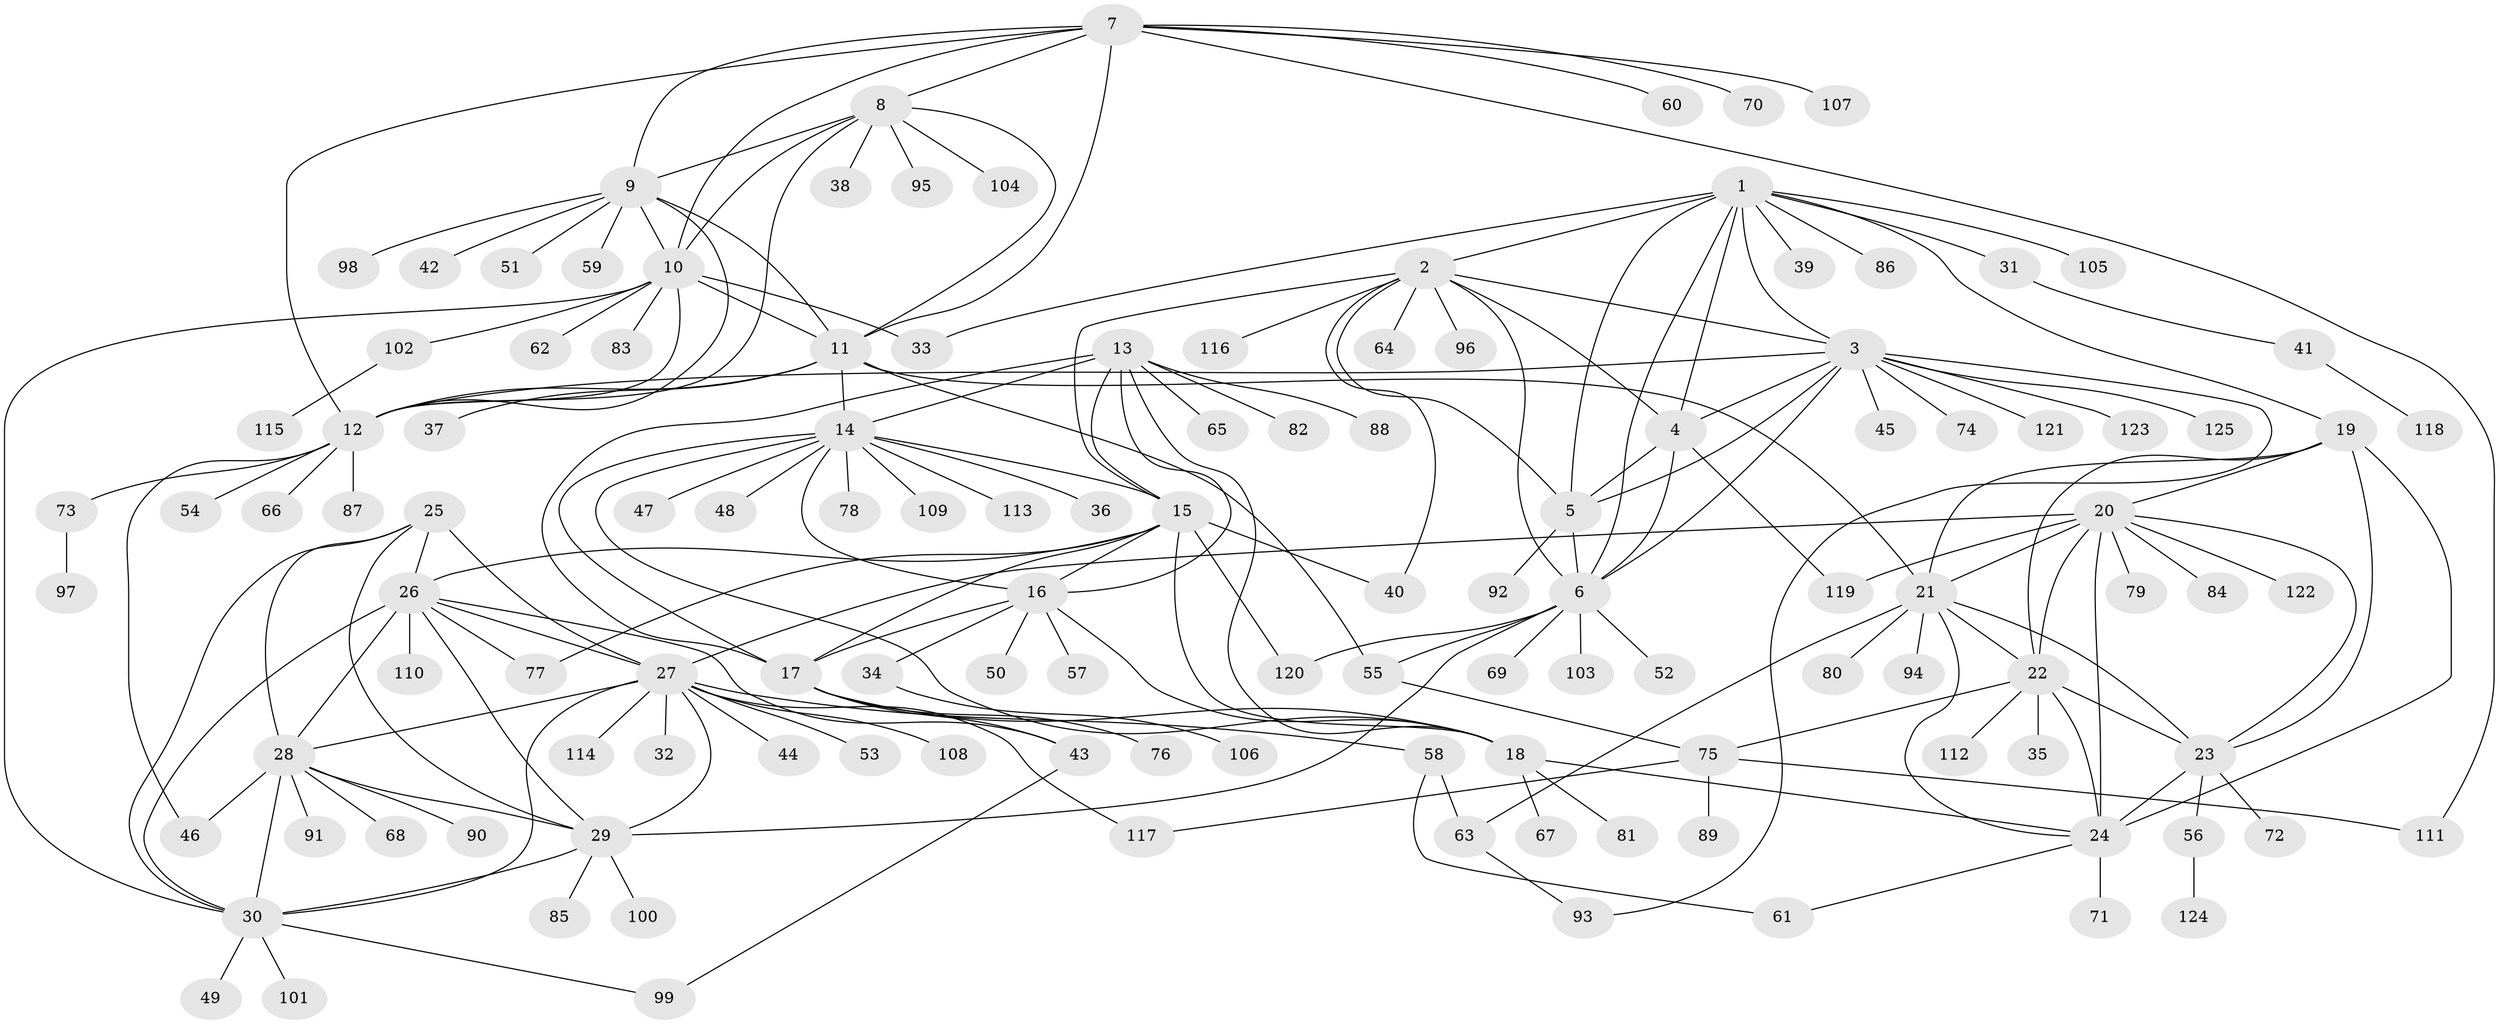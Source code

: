 // Generated by graph-tools (version 1.1) at 2025/02/03/09/25 03:02:37]
// undirected, 125 vertices, 195 edges
graph export_dot {
graph [start="1"]
  node [color=gray90,style=filled];
  1;
  2;
  3;
  4;
  5;
  6;
  7;
  8;
  9;
  10;
  11;
  12;
  13;
  14;
  15;
  16;
  17;
  18;
  19;
  20;
  21;
  22;
  23;
  24;
  25;
  26;
  27;
  28;
  29;
  30;
  31;
  32;
  33;
  34;
  35;
  36;
  37;
  38;
  39;
  40;
  41;
  42;
  43;
  44;
  45;
  46;
  47;
  48;
  49;
  50;
  51;
  52;
  53;
  54;
  55;
  56;
  57;
  58;
  59;
  60;
  61;
  62;
  63;
  64;
  65;
  66;
  67;
  68;
  69;
  70;
  71;
  72;
  73;
  74;
  75;
  76;
  77;
  78;
  79;
  80;
  81;
  82;
  83;
  84;
  85;
  86;
  87;
  88;
  89;
  90;
  91;
  92;
  93;
  94;
  95;
  96;
  97;
  98;
  99;
  100;
  101;
  102;
  103;
  104;
  105;
  106;
  107;
  108;
  109;
  110;
  111;
  112;
  113;
  114;
  115;
  116;
  117;
  118;
  119;
  120;
  121;
  122;
  123;
  124;
  125;
  1 -- 2;
  1 -- 3;
  1 -- 4;
  1 -- 5;
  1 -- 6;
  1 -- 19;
  1 -- 31;
  1 -- 33;
  1 -- 39;
  1 -- 86;
  1 -- 105;
  2 -- 3;
  2 -- 4;
  2 -- 5;
  2 -- 6;
  2 -- 15;
  2 -- 40;
  2 -- 64;
  2 -- 96;
  2 -- 116;
  3 -- 4;
  3 -- 5;
  3 -- 6;
  3 -- 12;
  3 -- 45;
  3 -- 74;
  3 -- 93;
  3 -- 121;
  3 -- 123;
  3 -- 125;
  4 -- 5;
  4 -- 6;
  4 -- 119;
  5 -- 6;
  5 -- 92;
  6 -- 29;
  6 -- 52;
  6 -- 55;
  6 -- 69;
  6 -- 103;
  6 -- 120;
  7 -- 8;
  7 -- 9;
  7 -- 10;
  7 -- 11;
  7 -- 12;
  7 -- 60;
  7 -- 70;
  7 -- 107;
  7 -- 111;
  8 -- 9;
  8 -- 10;
  8 -- 11;
  8 -- 12;
  8 -- 38;
  8 -- 95;
  8 -- 104;
  9 -- 10;
  9 -- 11;
  9 -- 12;
  9 -- 42;
  9 -- 51;
  9 -- 59;
  9 -- 98;
  10 -- 11;
  10 -- 12;
  10 -- 30;
  10 -- 33;
  10 -- 62;
  10 -- 83;
  10 -- 102;
  11 -- 12;
  11 -- 14;
  11 -- 21;
  11 -- 37;
  11 -- 55;
  12 -- 46;
  12 -- 54;
  12 -- 66;
  12 -- 73;
  12 -- 87;
  13 -- 14;
  13 -- 15;
  13 -- 16;
  13 -- 17;
  13 -- 18;
  13 -- 65;
  13 -- 82;
  13 -- 88;
  14 -- 15;
  14 -- 16;
  14 -- 17;
  14 -- 18;
  14 -- 36;
  14 -- 47;
  14 -- 48;
  14 -- 78;
  14 -- 109;
  14 -- 113;
  15 -- 16;
  15 -- 17;
  15 -- 18;
  15 -- 26;
  15 -- 40;
  15 -- 77;
  15 -- 120;
  16 -- 17;
  16 -- 18;
  16 -- 34;
  16 -- 50;
  16 -- 57;
  17 -- 18;
  17 -- 43;
  17 -- 76;
  18 -- 24;
  18 -- 67;
  18 -- 81;
  19 -- 20;
  19 -- 21;
  19 -- 22;
  19 -- 23;
  19 -- 24;
  20 -- 21;
  20 -- 22;
  20 -- 23;
  20 -- 24;
  20 -- 27;
  20 -- 79;
  20 -- 84;
  20 -- 119;
  20 -- 122;
  21 -- 22;
  21 -- 23;
  21 -- 24;
  21 -- 63;
  21 -- 80;
  21 -- 94;
  22 -- 23;
  22 -- 24;
  22 -- 35;
  22 -- 75;
  22 -- 112;
  23 -- 24;
  23 -- 56;
  23 -- 72;
  24 -- 61;
  24 -- 71;
  25 -- 26;
  25 -- 27;
  25 -- 28;
  25 -- 29;
  25 -- 30;
  26 -- 27;
  26 -- 28;
  26 -- 29;
  26 -- 30;
  26 -- 43;
  26 -- 77;
  26 -- 110;
  27 -- 28;
  27 -- 29;
  27 -- 30;
  27 -- 32;
  27 -- 44;
  27 -- 53;
  27 -- 58;
  27 -- 108;
  27 -- 114;
  27 -- 117;
  28 -- 29;
  28 -- 30;
  28 -- 46;
  28 -- 68;
  28 -- 90;
  28 -- 91;
  29 -- 30;
  29 -- 85;
  29 -- 100;
  30 -- 49;
  30 -- 99;
  30 -- 101;
  31 -- 41;
  34 -- 106;
  41 -- 118;
  43 -- 99;
  55 -- 75;
  56 -- 124;
  58 -- 61;
  58 -- 63;
  63 -- 93;
  73 -- 97;
  75 -- 89;
  75 -- 111;
  75 -- 117;
  102 -- 115;
}
